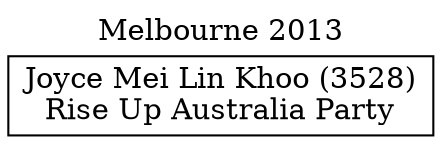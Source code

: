 // House preference flow
digraph "Joyce Mei Lin Khoo (3528)_Melbourne_2013" {
	graph [label="Melbourne 2013" labelloc=t mclimit=10]
	node [shape=box]
	"Joyce Mei Lin Khoo (3528)" [label="Joyce Mei Lin Khoo (3528)
Rise Up Australia Party"]
}
